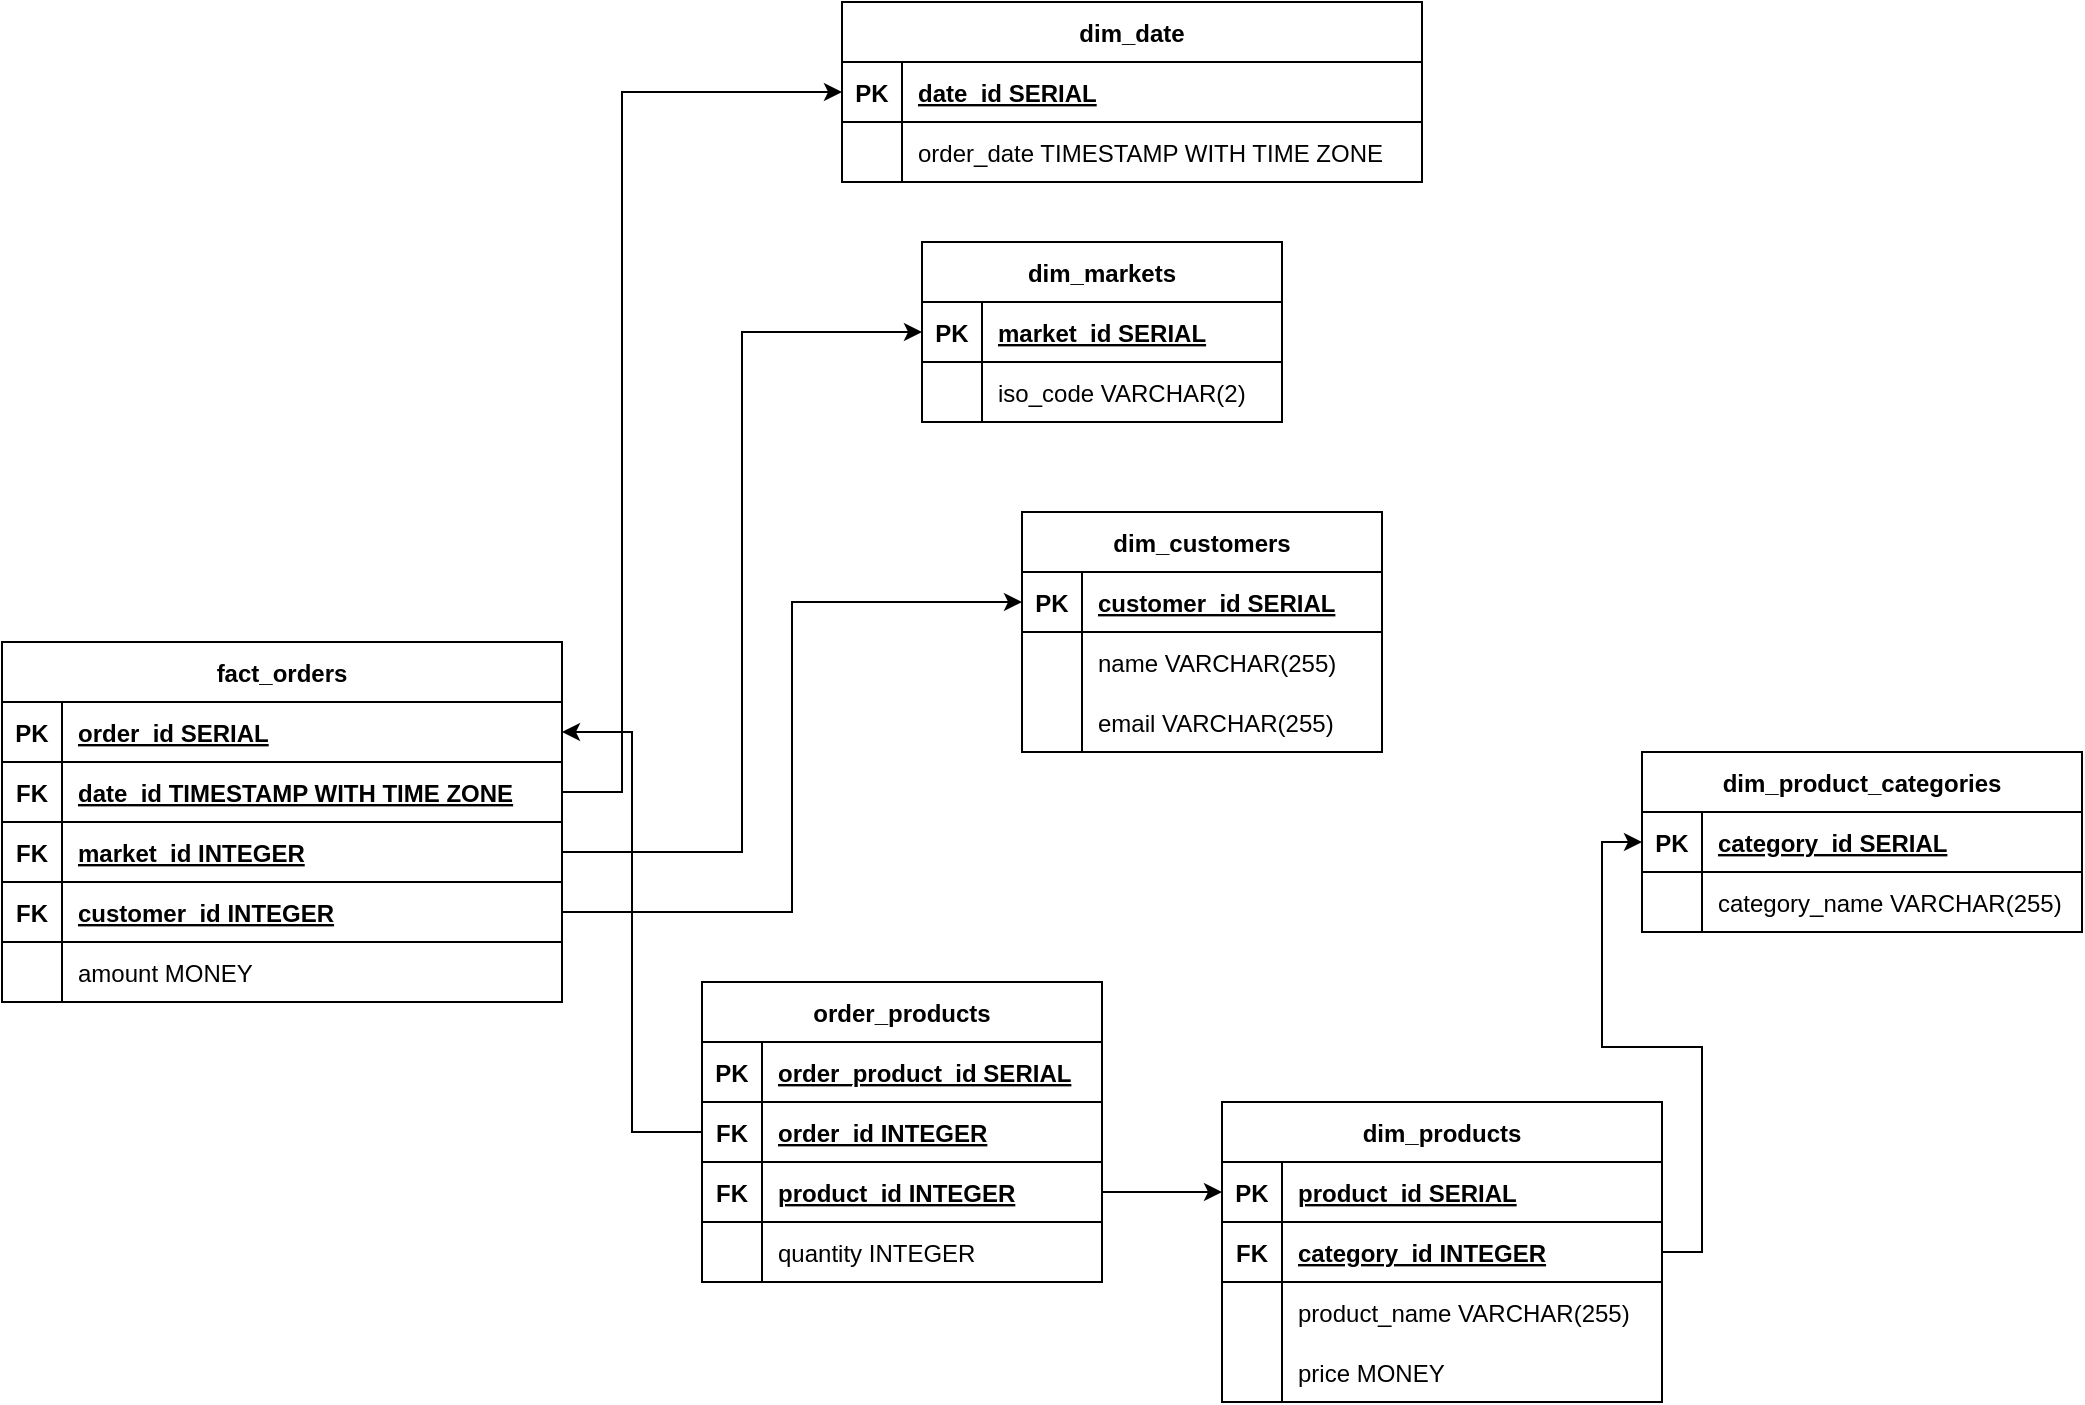 <mxfile version="23.1.1" type="device">
  <diagram id="XZgbwGNa7oJnOQkx7R82" name="Page-1">
    <mxGraphModel dx="2233" dy="589" grid="1" gridSize="10" guides="1" tooltips="1" connect="1" arrows="1" fold="1" page="1" pageScale="1" pageWidth="1100" pageHeight="850" math="0" shadow="0">
      <root>
        <mxCell id="0" />
        <mxCell id="1" parent="0" />
        <mxCell id="pxrLNf_T3DCZ3p7mx5f7-1" value="fact_orders" style="shape=table;startSize=30;container=1;collapsible=1;childLayout=tableLayout;fixedRows=1;rowLines=0;fontStyle=1;align=center;resizeLast=1;" vertex="1" parent="1">
          <mxGeometry x="-1070" y="385" width="280" height="180" as="geometry" />
        </mxCell>
        <mxCell id="pxrLNf_T3DCZ3p7mx5f7-77" style="shape=tableRow;horizontal=0;startSize=0;swimlaneHead=0;swimlaneBody=0;fillColor=none;collapsible=0;dropTarget=0;points=[[0,0.5],[1,0.5]];portConstraint=eastwest;strokeColor=inherit;top=0;left=0;right=0;bottom=1;" vertex="1" parent="pxrLNf_T3DCZ3p7mx5f7-1">
          <mxGeometry y="30" width="280" height="30" as="geometry" />
        </mxCell>
        <mxCell id="pxrLNf_T3DCZ3p7mx5f7-78" value="PK" style="shape=partialRectangle;overflow=hidden;connectable=0;fillColor=none;strokeColor=inherit;top=0;left=0;bottom=0;right=0;fontStyle=1;" vertex="1" parent="pxrLNf_T3DCZ3p7mx5f7-77">
          <mxGeometry width="30" height="30" as="geometry">
            <mxRectangle width="30" height="30" as="alternateBounds" />
          </mxGeometry>
        </mxCell>
        <mxCell id="pxrLNf_T3DCZ3p7mx5f7-79" value="order_id SERIAL" style="shape=partialRectangle;overflow=hidden;connectable=0;fillColor=none;align=left;strokeColor=inherit;top=0;left=0;bottom=0;right=0;spacingLeft=6;fontStyle=5;" vertex="1" parent="pxrLNf_T3DCZ3p7mx5f7-77">
          <mxGeometry x="30" width="250" height="30" as="geometry">
            <mxRectangle width="250" height="30" as="alternateBounds" />
          </mxGeometry>
        </mxCell>
        <mxCell id="pxrLNf_T3DCZ3p7mx5f7-2" value="" style="shape=tableRow;horizontal=0;startSize=0;swimlaneHead=0;swimlaneBody=0;fillColor=none;collapsible=0;dropTarget=0;points=[[0,0.5],[1,0.5]];portConstraint=eastwest;strokeColor=inherit;top=0;left=0;right=0;bottom=1;" vertex="1" parent="pxrLNf_T3DCZ3p7mx5f7-1">
          <mxGeometry y="60" width="280" height="30" as="geometry" />
        </mxCell>
        <mxCell id="pxrLNf_T3DCZ3p7mx5f7-3" value="FK" style="shape=partialRectangle;overflow=hidden;connectable=0;fillColor=none;strokeColor=inherit;top=0;left=0;bottom=0;right=0;fontStyle=1;" vertex="1" parent="pxrLNf_T3DCZ3p7mx5f7-2">
          <mxGeometry width="30" height="30" as="geometry">
            <mxRectangle width="30" height="30" as="alternateBounds" />
          </mxGeometry>
        </mxCell>
        <mxCell id="pxrLNf_T3DCZ3p7mx5f7-4" value="date_id TIMESTAMP WITH TIME ZONE" style="shape=partialRectangle;overflow=hidden;connectable=0;fillColor=none;align=left;strokeColor=inherit;top=0;left=0;bottom=0;right=0;spacingLeft=6;fontStyle=5;" vertex="1" parent="pxrLNf_T3DCZ3p7mx5f7-2">
          <mxGeometry x="30" width="250" height="30" as="geometry">
            <mxRectangle width="250" height="30" as="alternateBounds" />
          </mxGeometry>
        </mxCell>
        <mxCell id="pxrLNf_T3DCZ3p7mx5f7-5" value="" style="shape=tableRow;horizontal=0;startSize=0;swimlaneHead=0;swimlaneBody=0;fillColor=none;collapsible=0;dropTarget=0;points=[[0,0.5],[1,0.5]];portConstraint=eastwest;strokeColor=inherit;top=0;left=0;right=0;bottom=1;" vertex="1" parent="pxrLNf_T3DCZ3p7mx5f7-1">
          <mxGeometry y="90" width="280" height="30" as="geometry" />
        </mxCell>
        <mxCell id="pxrLNf_T3DCZ3p7mx5f7-6" value="FK" style="shape=partialRectangle;overflow=hidden;connectable=0;fillColor=none;strokeColor=inherit;top=0;left=0;bottom=0;right=0;fontStyle=1;" vertex="1" parent="pxrLNf_T3DCZ3p7mx5f7-5">
          <mxGeometry width="30" height="30" as="geometry">
            <mxRectangle width="30" height="30" as="alternateBounds" />
          </mxGeometry>
        </mxCell>
        <mxCell id="pxrLNf_T3DCZ3p7mx5f7-7" value="market_id INTEGER" style="shape=partialRectangle;overflow=hidden;connectable=0;fillColor=none;align=left;strokeColor=inherit;top=0;left=0;bottom=0;right=0;spacingLeft=6;fontStyle=5;" vertex="1" parent="pxrLNf_T3DCZ3p7mx5f7-5">
          <mxGeometry x="30" width="250" height="30" as="geometry">
            <mxRectangle width="250" height="30" as="alternateBounds" />
          </mxGeometry>
        </mxCell>
        <mxCell id="pxrLNf_T3DCZ3p7mx5f7-8" value="" style="shape=tableRow;horizontal=0;startSize=0;swimlaneHead=0;swimlaneBody=0;fillColor=none;collapsible=0;dropTarget=0;points=[[0,0.5],[1,0.5]];portConstraint=eastwest;strokeColor=inherit;top=0;left=0;right=0;bottom=1;" vertex="1" parent="pxrLNf_T3DCZ3p7mx5f7-1">
          <mxGeometry y="120" width="280" height="30" as="geometry" />
        </mxCell>
        <mxCell id="pxrLNf_T3DCZ3p7mx5f7-9" value="FK" style="shape=partialRectangle;overflow=hidden;connectable=0;fillColor=none;strokeColor=inherit;top=0;left=0;bottom=0;right=0;fontStyle=1;" vertex="1" parent="pxrLNf_T3DCZ3p7mx5f7-8">
          <mxGeometry width="30" height="30" as="geometry">
            <mxRectangle width="30" height="30" as="alternateBounds" />
          </mxGeometry>
        </mxCell>
        <mxCell id="pxrLNf_T3DCZ3p7mx5f7-10" value="customer_id INTEGER" style="shape=partialRectangle;overflow=hidden;connectable=0;fillColor=none;align=left;strokeColor=inherit;top=0;left=0;bottom=0;right=0;spacingLeft=6;fontStyle=5;" vertex="1" parent="pxrLNf_T3DCZ3p7mx5f7-8">
          <mxGeometry x="30" width="250" height="30" as="geometry">
            <mxRectangle width="250" height="30" as="alternateBounds" />
          </mxGeometry>
        </mxCell>
        <mxCell id="pxrLNf_T3DCZ3p7mx5f7-14" value="" style="shape=tableRow;horizontal=0;startSize=0;swimlaneHead=0;swimlaneBody=0;fillColor=none;collapsible=0;dropTarget=0;points=[[0,0.5],[1,0.5]];portConstraint=eastwest;strokeColor=inherit;top=0;left=0;right=0;bottom=0;" vertex="1" parent="pxrLNf_T3DCZ3p7mx5f7-1">
          <mxGeometry y="150" width="280" height="30" as="geometry" />
        </mxCell>
        <mxCell id="pxrLNf_T3DCZ3p7mx5f7-15" value="" style="shape=partialRectangle;overflow=hidden;connectable=0;fillColor=none;strokeColor=inherit;top=0;left=0;bottom=0;right=0;" vertex="1" parent="pxrLNf_T3DCZ3p7mx5f7-14">
          <mxGeometry width="30" height="30" as="geometry">
            <mxRectangle width="30" height="30" as="alternateBounds" />
          </mxGeometry>
        </mxCell>
        <mxCell id="pxrLNf_T3DCZ3p7mx5f7-16" value="amount MONEY" style="shape=partialRectangle;overflow=hidden;connectable=0;fillColor=none;align=left;strokeColor=inherit;top=0;left=0;bottom=0;right=0;spacingLeft=6;" vertex="1" parent="pxrLNf_T3DCZ3p7mx5f7-14">
          <mxGeometry x="30" width="250" height="30" as="geometry">
            <mxRectangle width="250" height="30" as="alternateBounds" />
          </mxGeometry>
        </mxCell>
        <mxCell id="pxrLNf_T3DCZ3p7mx5f7-17" value="dim_date" style="shape=table;startSize=30;container=1;collapsible=1;childLayout=tableLayout;fixedRows=1;rowLines=0;fontStyle=1;align=center;resizeLast=1;" vertex="1" parent="1">
          <mxGeometry x="-650" y="65" width="290" height="90" as="geometry" />
        </mxCell>
        <mxCell id="pxrLNf_T3DCZ3p7mx5f7-18" value="" style="shape=tableRow;horizontal=0;startSize=0;swimlaneHead=0;swimlaneBody=0;fillColor=none;collapsible=0;dropTarget=0;points=[[0,0.5],[1,0.5]];portConstraint=eastwest;strokeColor=inherit;top=0;left=0;right=0;bottom=1;" vertex="1" parent="pxrLNf_T3DCZ3p7mx5f7-17">
          <mxGeometry y="30" width="290" height="30" as="geometry" />
        </mxCell>
        <mxCell id="pxrLNf_T3DCZ3p7mx5f7-19" value="PK" style="shape=partialRectangle;overflow=hidden;connectable=0;fillColor=none;strokeColor=inherit;top=0;left=0;bottom=0;right=0;fontStyle=1;" vertex="1" parent="pxrLNf_T3DCZ3p7mx5f7-18">
          <mxGeometry width="30" height="30" as="geometry">
            <mxRectangle width="30" height="30" as="alternateBounds" />
          </mxGeometry>
        </mxCell>
        <mxCell id="pxrLNf_T3DCZ3p7mx5f7-20" value="date_id SERIAL " style="shape=partialRectangle;overflow=hidden;connectable=0;fillColor=none;align=left;strokeColor=inherit;top=0;left=0;bottom=0;right=0;spacingLeft=6;fontStyle=5;" vertex="1" parent="pxrLNf_T3DCZ3p7mx5f7-18">
          <mxGeometry x="30" width="260" height="30" as="geometry">
            <mxRectangle width="260" height="30" as="alternateBounds" />
          </mxGeometry>
        </mxCell>
        <mxCell id="pxrLNf_T3DCZ3p7mx5f7-21" value="" style="shape=tableRow;horizontal=0;startSize=0;swimlaneHead=0;swimlaneBody=0;fillColor=none;collapsible=0;dropTarget=0;points=[[0,0.5],[1,0.5]];portConstraint=eastwest;strokeColor=inherit;top=0;left=0;right=0;bottom=0;" vertex="1" parent="pxrLNf_T3DCZ3p7mx5f7-17">
          <mxGeometry y="60" width="290" height="30" as="geometry" />
        </mxCell>
        <mxCell id="pxrLNf_T3DCZ3p7mx5f7-22" value="" style="shape=partialRectangle;overflow=hidden;connectable=0;fillColor=none;strokeColor=inherit;top=0;left=0;bottom=0;right=0;" vertex="1" parent="pxrLNf_T3DCZ3p7mx5f7-21">
          <mxGeometry width="30" height="30" as="geometry">
            <mxRectangle width="30" height="30" as="alternateBounds" />
          </mxGeometry>
        </mxCell>
        <mxCell id="pxrLNf_T3DCZ3p7mx5f7-23" value="order_date TIMESTAMP WITH TIME ZONE" style="shape=partialRectangle;overflow=hidden;connectable=0;fillColor=none;align=left;strokeColor=inherit;top=0;left=0;bottom=0;right=0;spacingLeft=6;" vertex="1" parent="pxrLNf_T3DCZ3p7mx5f7-21">
          <mxGeometry x="30" width="260" height="30" as="geometry">
            <mxRectangle width="260" height="30" as="alternateBounds" />
          </mxGeometry>
        </mxCell>
        <mxCell id="pxrLNf_T3DCZ3p7mx5f7-24" value="dim_products" style="shape=table;startSize=30;container=1;collapsible=1;childLayout=tableLayout;fixedRows=1;rowLines=0;fontStyle=1;align=center;resizeLast=1;" vertex="1" parent="1">
          <mxGeometry x="-460" y="615" width="220" height="150" as="geometry" />
        </mxCell>
        <mxCell id="pxrLNf_T3DCZ3p7mx5f7-80" style="shape=tableRow;horizontal=0;startSize=0;swimlaneHead=0;swimlaneBody=0;fillColor=none;collapsible=0;dropTarget=0;points=[[0,0.5],[1,0.5]];portConstraint=eastwest;strokeColor=inherit;top=0;left=0;right=0;bottom=1;" vertex="1" parent="pxrLNf_T3DCZ3p7mx5f7-24">
          <mxGeometry y="30" width="220" height="30" as="geometry" />
        </mxCell>
        <mxCell id="pxrLNf_T3DCZ3p7mx5f7-81" value="PK" style="shape=partialRectangle;overflow=hidden;connectable=0;fillColor=none;strokeColor=inherit;top=0;left=0;bottom=0;right=0;fontStyle=1;" vertex="1" parent="pxrLNf_T3DCZ3p7mx5f7-80">
          <mxGeometry width="30" height="30" as="geometry">
            <mxRectangle width="30" height="30" as="alternateBounds" />
          </mxGeometry>
        </mxCell>
        <mxCell id="pxrLNf_T3DCZ3p7mx5f7-82" value="product_id SERIAL" style="shape=partialRectangle;overflow=hidden;connectable=0;fillColor=none;align=left;strokeColor=inherit;top=0;left=0;bottom=0;right=0;spacingLeft=6;fontStyle=5;" vertex="1" parent="pxrLNf_T3DCZ3p7mx5f7-80">
          <mxGeometry x="30" width="190" height="30" as="geometry">
            <mxRectangle width="190" height="30" as="alternateBounds" />
          </mxGeometry>
        </mxCell>
        <mxCell id="pxrLNf_T3DCZ3p7mx5f7-25" value="" style="shape=tableRow;horizontal=0;startSize=0;swimlaneHead=0;swimlaneBody=0;fillColor=none;collapsible=0;dropTarget=0;points=[[0,0.5],[1,0.5]];portConstraint=eastwest;strokeColor=inherit;top=0;left=0;right=0;bottom=1;" vertex="1" parent="pxrLNf_T3DCZ3p7mx5f7-24">
          <mxGeometry y="60" width="220" height="30" as="geometry" />
        </mxCell>
        <mxCell id="pxrLNf_T3DCZ3p7mx5f7-26" value="FK" style="shape=partialRectangle;overflow=hidden;connectable=0;fillColor=none;strokeColor=inherit;top=0;left=0;bottom=0;right=0;fontStyle=1;" vertex="1" parent="pxrLNf_T3DCZ3p7mx5f7-25">
          <mxGeometry width="30" height="30" as="geometry">
            <mxRectangle width="30" height="30" as="alternateBounds" />
          </mxGeometry>
        </mxCell>
        <mxCell id="pxrLNf_T3DCZ3p7mx5f7-27" value="category_id INTEGER" style="shape=partialRectangle;overflow=hidden;connectable=0;fillColor=none;align=left;strokeColor=inherit;top=0;left=0;bottom=0;right=0;spacingLeft=6;fontStyle=5;" vertex="1" parent="pxrLNf_T3DCZ3p7mx5f7-25">
          <mxGeometry x="30" width="190" height="30" as="geometry">
            <mxRectangle width="190" height="30" as="alternateBounds" />
          </mxGeometry>
        </mxCell>
        <mxCell id="pxrLNf_T3DCZ3p7mx5f7-31" value="" style="shape=tableRow;horizontal=0;startSize=0;swimlaneHead=0;swimlaneBody=0;fillColor=none;collapsible=0;dropTarget=0;points=[[0,0.5],[1,0.5]];portConstraint=eastwest;strokeColor=inherit;top=0;left=0;right=0;bottom=0;" vertex="1" parent="pxrLNf_T3DCZ3p7mx5f7-24">
          <mxGeometry y="90" width="220" height="30" as="geometry" />
        </mxCell>
        <mxCell id="pxrLNf_T3DCZ3p7mx5f7-32" value="" style="shape=partialRectangle;overflow=hidden;connectable=0;fillColor=none;strokeColor=inherit;top=0;left=0;bottom=0;right=0;" vertex="1" parent="pxrLNf_T3DCZ3p7mx5f7-31">
          <mxGeometry width="30" height="30" as="geometry">
            <mxRectangle width="30" height="30" as="alternateBounds" />
          </mxGeometry>
        </mxCell>
        <mxCell id="pxrLNf_T3DCZ3p7mx5f7-33" value="product_name VARCHAR(255)" style="shape=partialRectangle;overflow=hidden;connectable=0;fillColor=none;align=left;strokeColor=inherit;top=0;left=0;bottom=0;right=0;spacingLeft=6;" vertex="1" parent="pxrLNf_T3DCZ3p7mx5f7-31">
          <mxGeometry x="30" width="190" height="30" as="geometry">
            <mxRectangle width="190" height="30" as="alternateBounds" />
          </mxGeometry>
        </mxCell>
        <mxCell id="pxrLNf_T3DCZ3p7mx5f7-34" value="" style="shape=tableRow;horizontal=0;startSize=0;swimlaneHead=0;swimlaneBody=0;fillColor=none;collapsible=0;dropTarget=0;points=[[0,0.5],[1,0.5]];portConstraint=eastwest;strokeColor=inherit;top=0;left=0;right=0;bottom=0;" vertex="1" parent="pxrLNf_T3DCZ3p7mx5f7-24">
          <mxGeometry y="120" width="220" height="30" as="geometry" />
        </mxCell>
        <mxCell id="pxrLNf_T3DCZ3p7mx5f7-35" value="" style="shape=partialRectangle;overflow=hidden;connectable=0;fillColor=none;strokeColor=inherit;top=0;left=0;bottom=0;right=0;" vertex="1" parent="pxrLNf_T3DCZ3p7mx5f7-34">
          <mxGeometry width="30" height="30" as="geometry">
            <mxRectangle width="30" height="30" as="alternateBounds" />
          </mxGeometry>
        </mxCell>
        <mxCell id="pxrLNf_T3DCZ3p7mx5f7-36" value="price MONEY" style="shape=partialRectangle;overflow=hidden;connectable=0;fillColor=none;align=left;strokeColor=inherit;top=0;left=0;bottom=0;right=0;spacingLeft=6;" vertex="1" parent="pxrLNf_T3DCZ3p7mx5f7-34">
          <mxGeometry x="30" width="190" height="30" as="geometry">
            <mxRectangle width="190" height="30" as="alternateBounds" />
          </mxGeometry>
        </mxCell>
        <mxCell id="pxrLNf_T3DCZ3p7mx5f7-37" value="order_products" style="shape=table;startSize=30;container=1;collapsible=1;childLayout=tableLayout;fixedRows=1;rowLines=0;fontStyle=1;align=center;resizeLast=1;" vertex="1" parent="1">
          <mxGeometry x="-720" y="555" width="200" height="150" as="geometry" />
        </mxCell>
        <mxCell id="pxrLNf_T3DCZ3p7mx5f7-83" style="shape=tableRow;horizontal=0;startSize=0;swimlaneHead=0;swimlaneBody=0;fillColor=none;collapsible=0;dropTarget=0;points=[[0,0.5],[1,0.5]];portConstraint=eastwest;strokeColor=inherit;top=0;left=0;right=0;bottom=1;" vertex="1" parent="pxrLNf_T3DCZ3p7mx5f7-37">
          <mxGeometry y="30" width="200" height="30" as="geometry" />
        </mxCell>
        <mxCell id="pxrLNf_T3DCZ3p7mx5f7-84" value="PK" style="shape=partialRectangle;overflow=hidden;connectable=0;fillColor=none;strokeColor=inherit;top=0;left=0;bottom=0;right=0;fontStyle=1;" vertex="1" parent="pxrLNf_T3DCZ3p7mx5f7-83">
          <mxGeometry width="30" height="30" as="geometry">
            <mxRectangle width="30" height="30" as="alternateBounds" />
          </mxGeometry>
        </mxCell>
        <mxCell id="pxrLNf_T3DCZ3p7mx5f7-85" value="order_product_id SERIAL" style="shape=partialRectangle;overflow=hidden;connectable=0;fillColor=none;align=left;strokeColor=inherit;top=0;left=0;bottom=0;right=0;spacingLeft=6;fontStyle=5;" vertex="1" parent="pxrLNf_T3DCZ3p7mx5f7-83">
          <mxGeometry x="30" width="170" height="30" as="geometry">
            <mxRectangle width="170" height="30" as="alternateBounds" />
          </mxGeometry>
        </mxCell>
        <mxCell id="pxrLNf_T3DCZ3p7mx5f7-41" value="" style="shape=tableRow;horizontal=0;startSize=0;swimlaneHead=0;swimlaneBody=0;fillColor=none;collapsible=0;dropTarget=0;points=[[0,0.5],[1,0.5]];portConstraint=eastwest;strokeColor=inherit;top=0;left=0;right=0;bottom=1;" vertex="1" parent="pxrLNf_T3DCZ3p7mx5f7-37">
          <mxGeometry y="60" width="200" height="30" as="geometry" />
        </mxCell>
        <mxCell id="pxrLNf_T3DCZ3p7mx5f7-42" value="FK" style="shape=partialRectangle;overflow=hidden;connectable=0;fillColor=none;strokeColor=inherit;top=0;left=0;bottom=0;right=0;fontStyle=1;" vertex="1" parent="pxrLNf_T3DCZ3p7mx5f7-41">
          <mxGeometry width="30" height="30" as="geometry">
            <mxRectangle width="30" height="30" as="alternateBounds" />
          </mxGeometry>
        </mxCell>
        <mxCell id="pxrLNf_T3DCZ3p7mx5f7-43" value="order_id INTEGER" style="shape=partialRectangle;overflow=hidden;connectable=0;fillColor=none;align=left;strokeColor=inherit;top=0;left=0;bottom=0;right=0;spacingLeft=6;fontStyle=5;" vertex="1" parent="pxrLNf_T3DCZ3p7mx5f7-41">
          <mxGeometry x="30" width="170" height="30" as="geometry">
            <mxRectangle width="170" height="30" as="alternateBounds" />
          </mxGeometry>
        </mxCell>
        <mxCell id="pxrLNf_T3DCZ3p7mx5f7-44" value="" style="shape=tableRow;horizontal=0;startSize=0;swimlaneHead=0;swimlaneBody=0;fillColor=none;collapsible=0;dropTarget=0;points=[[0,0.5],[1,0.5]];portConstraint=eastwest;strokeColor=inherit;top=0;left=0;right=0;bottom=1;" vertex="1" parent="pxrLNf_T3DCZ3p7mx5f7-37">
          <mxGeometry y="90" width="200" height="30" as="geometry" />
        </mxCell>
        <mxCell id="pxrLNf_T3DCZ3p7mx5f7-45" value="FK" style="shape=partialRectangle;overflow=hidden;connectable=0;fillColor=none;strokeColor=inherit;top=0;left=0;bottom=0;right=0;fontStyle=1;" vertex="1" parent="pxrLNf_T3DCZ3p7mx5f7-44">
          <mxGeometry width="30" height="30" as="geometry">
            <mxRectangle width="30" height="30" as="alternateBounds" />
          </mxGeometry>
        </mxCell>
        <mxCell id="pxrLNf_T3DCZ3p7mx5f7-46" value="product_id INTEGER" style="shape=partialRectangle;overflow=hidden;connectable=0;fillColor=none;align=left;strokeColor=inherit;top=0;left=0;bottom=0;right=0;spacingLeft=6;fontStyle=5;" vertex="1" parent="pxrLNf_T3DCZ3p7mx5f7-44">
          <mxGeometry x="30" width="170" height="30" as="geometry">
            <mxRectangle width="170" height="30" as="alternateBounds" />
          </mxGeometry>
        </mxCell>
        <mxCell id="pxrLNf_T3DCZ3p7mx5f7-47" value="" style="shape=tableRow;horizontal=0;startSize=0;swimlaneHead=0;swimlaneBody=0;fillColor=none;collapsible=0;dropTarget=0;points=[[0,0.5],[1,0.5]];portConstraint=eastwest;strokeColor=inherit;top=0;left=0;right=0;bottom=0;" vertex="1" parent="pxrLNf_T3DCZ3p7mx5f7-37">
          <mxGeometry y="120" width="200" height="30" as="geometry" />
        </mxCell>
        <mxCell id="pxrLNf_T3DCZ3p7mx5f7-48" value="" style="shape=partialRectangle;overflow=hidden;connectable=0;fillColor=none;strokeColor=inherit;top=0;left=0;bottom=0;right=0;" vertex="1" parent="pxrLNf_T3DCZ3p7mx5f7-47">
          <mxGeometry width="30" height="30" as="geometry">
            <mxRectangle width="30" height="30" as="alternateBounds" />
          </mxGeometry>
        </mxCell>
        <mxCell id="pxrLNf_T3DCZ3p7mx5f7-49" value="quantity INTEGER" style="shape=partialRectangle;overflow=hidden;connectable=0;fillColor=none;align=left;strokeColor=inherit;top=0;left=0;bottom=0;right=0;spacingLeft=6;" vertex="1" parent="pxrLNf_T3DCZ3p7mx5f7-47">
          <mxGeometry x="30" width="170" height="30" as="geometry">
            <mxRectangle width="170" height="30" as="alternateBounds" />
          </mxGeometry>
        </mxCell>
        <mxCell id="pxrLNf_T3DCZ3p7mx5f7-50" value="dim_product_categories" style="shape=table;startSize=30;container=1;collapsible=1;childLayout=tableLayout;fixedRows=1;rowLines=0;fontStyle=1;align=center;resizeLast=1;" vertex="1" parent="1">
          <mxGeometry x="-250" y="440" width="220" height="90" as="geometry" />
        </mxCell>
        <mxCell id="pxrLNf_T3DCZ3p7mx5f7-51" value="" style="shape=tableRow;horizontal=0;startSize=0;swimlaneHead=0;swimlaneBody=0;fillColor=none;collapsible=0;dropTarget=0;points=[[0,0.5],[1,0.5]];portConstraint=eastwest;strokeColor=inherit;top=0;left=0;right=0;bottom=1;" vertex="1" parent="pxrLNf_T3DCZ3p7mx5f7-50">
          <mxGeometry y="30" width="220" height="30" as="geometry" />
        </mxCell>
        <mxCell id="pxrLNf_T3DCZ3p7mx5f7-52" value="PK" style="shape=partialRectangle;overflow=hidden;connectable=0;fillColor=none;strokeColor=inherit;top=0;left=0;bottom=0;right=0;fontStyle=1;" vertex="1" parent="pxrLNf_T3DCZ3p7mx5f7-51">
          <mxGeometry width="30" height="30" as="geometry">
            <mxRectangle width="30" height="30" as="alternateBounds" />
          </mxGeometry>
        </mxCell>
        <mxCell id="pxrLNf_T3DCZ3p7mx5f7-53" value="category_id SERIAL " style="shape=partialRectangle;overflow=hidden;connectable=0;fillColor=none;align=left;strokeColor=inherit;top=0;left=0;bottom=0;right=0;spacingLeft=6;fontStyle=5;" vertex="1" parent="pxrLNf_T3DCZ3p7mx5f7-51">
          <mxGeometry x="30" width="190" height="30" as="geometry">
            <mxRectangle width="190" height="30" as="alternateBounds" />
          </mxGeometry>
        </mxCell>
        <mxCell id="pxrLNf_T3DCZ3p7mx5f7-54" value="" style="shape=tableRow;horizontal=0;startSize=0;swimlaneHead=0;swimlaneBody=0;fillColor=none;collapsible=0;dropTarget=0;points=[[0,0.5],[1,0.5]];portConstraint=eastwest;strokeColor=inherit;top=0;left=0;right=0;bottom=0;" vertex="1" parent="pxrLNf_T3DCZ3p7mx5f7-50">
          <mxGeometry y="60" width="220" height="30" as="geometry" />
        </mxCell>
        <mxCell id="pxrLNf_T3DCZ3p7mx5f7-55" value="" style="shape=partialRectangle;overflow=hidden;connectable=0;fillColor=none;strokeColor=inherit;top=0;left=0;bottom=0;right=0;" vertex="1" parent="pxrLNf_T3DCZ3p7mx5f7-54">
          <mxGeometry width="30" height="30" as="geometry">
            <mxRectangle width="30" height="30" as="alternateBounds" />
          </mxGeometry>
        </mxCell>
        <mxCell id="pxrLNf_T3DCZ3p7mx5f7-56" value="category_name VARCHAR(255)" style="shape=partialRectangle;overflow=hidden;connectable=0;fillColor=none;align=left;strokeColor=inherit;top=0;left=0;bottom=0;right=0;spacingLeft=6;" vertex="1" parent="pxrLNf_T3DCZ3p7mx5f7-54">
          <mxGeometry x="30" width="190" height="30" as="geometry">
            <mxRectangle width="190" height="30" as="alternateBounds" />
          </mxGeometry>
        </mxCell>
        <mxCell id="pxrLNf_T3DCZ3p7mx5f7-57" value="dim_customers" style="shape=table;startSize=30;container=1;collapsible=1;childLayout=tableLayout;fixedRows=1;rowLines=0;fontStyle=1;align=center;resizeLast=1;" vertex="1" parent="1">
          <mxGeometry x="-560" y="320" width="180" height="120" as="geometry" />
        </mxCell>
        <mxCell id="pxrLNf_T3DCZ3p7mx5f7-58" value="" style="shape=tableRow;horizontal=0;startSize=0;swimlaneHead=0;swimlaneBody=0;fillColor=none;collapsible=0;dropTarget=0;points=[[0,0.5],[1,0.5]];portConstraint=eastwest;strokeColor=inherit;top=0;left=0;right=0;bottom=1;" vertex="1" parent="pxrLNf_T3DCZ3p7mx5f7-57">
          <mxGeometry y="30" width="180" height="30" as="geometry" />
        </mxCell>
        <mxCell id="pxrLNf_T3DCZ3p7mx5f7-59" value="PK" style="shape=partialRectangle;overflow=hidden;connectable=0;fillColor=none;strokeColor=inherit;top=0;left=0;bottom=0;right=0;fontStyle=1;" vertex="1" parent="pxrLNf_T3DCZ3p7mx5f7-58">
          <mxGeometry width="30" height="30" as="geometry">
            <mxRectangle width="30" height="30" as="alternateBounds" />
          </mxGeometry>
        </mxCell>
        <mxCell id="pxrLNf_T3DCZ3p7mx5f7-60" value="customer_id SERIAL " style="shape=partialRectangle;overflow=hidden;connectable=0;fillColor=none;align=left;strokeColor=inherit;top=0;left=0;bottom=0;right=0;spacingLeft=6;fontStyle=5;" vertex="1" parent="pxrLNf_T3DCZ3p7mx5f7-58">
          <mxGeometry x="30" width="150" height="30" as="geometry">
            <mxRectangle width="150" height="30" as="alternateBounds" />
          </mxGeometry>
        </mxCell>
        <mxCell id="pxrLNf_T3DCZ3p7mx5f7-61" value="" style="shape=tableRow;horizontal=0;startSize=0;swimlaneHead=0;swimlaneBody=0;fillColor=none;collapsible=0;dropTarget=0;points=[[0,0.5],[1,0.5]];portConstraint=eastwest;strokeColor=inherit;top=0;left=0;right=0;bottom=0;" vertex="1" parent="pxrLNf_T3DCZ3p7mx5f7-57">
          <mxGeometry y="60" width="180" height="30" as="geometry" />
        </mxCell>
        <mxCell id="pxrLNf_T3DCZ3p7mx5f7-62" value="" style="shape=partialRectangle;overflow=hidden;connectable=0;fillColor=none;strokeColor=inherit;top=0;left=0;bottom=0;right=0;" vertex="1" parent="pxrLNf_T3DCZ3p7mx5f7-61">
          <mxGeometry width="30" height="30" as="geometry">
            <mxRectangle width="30" height="30" as="alternateBounds" />
          </mxGeometry>
        </mxCell>
        <mxCell id="pxrLNf_T3DCZ3p7mx5f7-63" value="name VARCHAR(255)" style="shape=partialRectangle;overflow=hidden;connectable=0;fillColor=none;align=left;strokeColor=inherit;top=0;left=0;bottom=0;right=0;spacingLeft=6;" vertex="1" parent="pxrLNf_T3DCZ3p7mx5f7-61">
          <mxGeometry x="30" width="150" height="30" as="geometry">
            <mxRectangle width="150" height="30" as="alternateBounds" />
          </mxGeometry>
        </mxCell>
        <mxCell id="pxrLNf_T3DCZ3p7mx5f7-64" value="" style="shape=tableRow;horizontal=0;startSize=0;swimlaneHead=0;swimlaneBody=0;fillColor=none;collapsible=0;dropTarget=0;points=[[0,0.5],[1,0.5]];portConstraint=eastwest;strokeColor=inherit;top=0;left=0;right=0;bottom=0;" vertex="1" parent="pxrLNf_T3DCZ3p7mx5f7-57">
          <mxGeometry y="90" width="180" height="30" as="geometry" />
        </mxCell>
        <mxCell id="pxrLNf_T3DCZ3p7mx5f7-65" value="" style="shape=partialRectangle;overflow=hidden;connectable=0;fillColor=none;strokeColor=inherit;top=0;left=0;bottom=0;right=0;" vertex="1" parent="pxrLNf_T3DCZ3p7mx5f7-64">
          <mxGeometry width="30" height="30" as="geometry">
            <mxRectangle width="30" height="30" as="alternateBounds" />
          </mxGeometry>
        </mxCell>
        <mxCell id="pxrLNf_T3DCZ3p7mx5f7-66" value="email VARCHAR(255)" style="shape=partialRectangle;overflow=hidden;connectable=0;fillColor=none;align=left;strokeColor=inherit;top=0;left=0;bottom=0;right=0;spacingLeft=6;" vertex="1" parent="pxrLNf_T3DCZ3p7mx5f7-64">
          <mxGeometry x="30" width="150" height="30" as="geometry">
            <mxRectangle width="150" height="30" as="alternateBounds" />
          </mxGeometry>
        </mxCell>
        <mxCell id="pxrLNf_T3DCZ3p7mx5f7-67" value="dim_markets" style="shape=table;startSize=30;container=1;collapsible=1;childLayout=tableLayout;fixedRows=1;rowLines=0;fontStyle=1;align=center;resizeLast=1;" vertex="1" parent="1">
          <mxGeometry x="-610" y="185" width="180" height="90" as="geometry" />
        </mxCell>
        <mxCell id="pxrLNf_T3DCZ3p7mx5f7-68" value="" style="shape=tableRow;horizontal=0;startSize=0;swimlaneHead=0;swimlaneBody=0;fillColor=none;collapsible=0;dropTarget=0;points=[[0,0.5],[1,0.5]];portConstraint=eastwest;strokeColor=inherit;top=0;left=0;right=0;bottom=1;" vertex="1" parent="pxrLNf_T3DCZ3p7mx5f7-67">
          <mxGeometry y="30" width="180" height="30" as="geometry" />
        </mxCell>
        <mxCell id="pxrLNf_T3DCZ3p7mx5f7-69" value="PK" style="shape=partialRectangle;overflow=hidden;connectable=0;fillColor=none;strokeColor=inherit;top=0;left=0;bottom=0;right=0;fontStyle=1;" vertex="1" parent="pxrLNf_T3DCZ3p7mx5f7-68">
          <mxGeometry width="30" height="30" as="geometry">
            <mxRectangle width="30" height="30" as="alternateBounds" />
          </mxGeometry>
        </mxCell>
        <mxCell id="pxrLNf_T3DCZ3p7mx5f7-70" value="market_id SERIAL " style="shape=partialRectangle;overflow=hidden;connectable=0;fillColor=none;align=left;strokeColor=inherit;top=0;left=0;bottom=0;right=0;spacingLeft=6;fontStyle=5;" vertex="1" parent="pxrLNf_T3DCZ3p7mx5f7-68">
          <mxGeometry x="30" width="150" height="30" as="geometry">
            <mxRectangle width="150" height="30" as="alternateBounds" />
          </mxGeometry>
        </mxCell>
        <mxCell id="pxrLNf_T3DCZ3p7mx5f7-71" value="" style="shape=tableRow;horizontal=0;startSize=0;swimlaneHead=0;swimlaneBody=0;fillColor=none;collapsible=0;dropTarget=0;points=[[0,0.5],[1,0.5]];portConstraint=eastwest;strokeColor=inherit;top=0;left=0;right=0;bottom=0;" vertex="1" parent="pxrLNf_T3DCZ3p7mx5f7-67">
          <mxGeometry y="60" width="180" height="30" as="geometry" />
        </mxCell>
        <mxCell id="pxrLNf_T3DCZ3p7mx5f7-72" value="" style="shape=partialRectangle;overflow=hidden;connectable=0;fillColor=none;strokeColor=inherit;top=0;left=0;bottom=0;right=0;" vertex="1" parent="pxrLNf_T3DCZ3p7mx5f7-71">
          <mxGeometry width="30" height="30" as="geometry">
            <mxRectangle width="30" height="30" as="alternateBounds" />
          </mxGeometry>
        </mxCell>
        <mxCell id="pxrLNf_T3DCZ3p7mx5f7-73" value="iso_code VARCHAR(2)" style="shape=partialRectangle;overflow=hidden;connectable=0;fillColor=none;align=left;strokeColor=inherit;top=0;left=0;bottom=0;right=0;spacingLeft=6;" vertex="1" parent="pxrLNf_T3DCZ3p7mx5f7-71">
          <mxGeometry x="30" width="150" height="30" as="geometry">
            <mxRectangle width="150" height="30" as="alternateBounds" />
          </mxGeometry>
        </mxCell>
        <mxCell id="pxrLNf_T3DCZ3p7mx5f7-86" style="edgeStyle=orthogonalEdgeStyle;rounded=0;orthogonalLoop=1;jettySize=auto;html=1;" edge="1" parent="1" source="pxrLNf_T3DCZ3p7mx5f7-2" target="pxrLNf_T3DCZ3p7mx5f7-18">
          <mxGeometry relative="1" as="geometry">
            <Array as="points">
              <mxPoint x="-760" y="460" />
              <mxPoint x="-760" y="110" />
            </Array>
          </mxGeometry>
        </mxCell>
        <mxCell id="pxrLNf_T3DCZ3p7mx5f7-87" style="edgeStyle=orthogonalEdgeStyle;rounded=0;orthogonalLoop=1;jettySize=auto;html=1;" edge="1" parent="1" source="pxrLNf_T3DCZ3p7mx5f7-5" target="pxrLNf_T3DCZ3p7mx5f7-68">
          <mxGeometry relative="1" as="geometry" />
        </mxCell>
        <mxCell id="pxrLNf_T3DCZ3p7mx5f7-88" style="edgeStyle=orthogonalEdgeStyle;rounded=0;orthogonalLoop=1;jettySize=auto;html=1;" edge="1" parent="1" source="pxrLNf_T3DCZ3p7mx5f7-8" target="pxrLNf_T3DCZ3p7mx5f7-58">
          <mxGeometry relative="1" as="geometry" />
        </mxCell>
        <mxCell id="pxrLNf_T3DCZ3p7mx5f7-89" style="edgeStyle=orthogonalEdgeStyle;rounded=0;orthogonalLoop=1;jettySize=auto;html=1;entryX=0;entryY=0.5;entryDx=0;entryDy=0;" edge="1" parent="1" source="pxrLNf_T3DCZ3p7mx5f7-25" target="pxrLNf_T3DCZ3p7mx5f7-51">
          <mxGeometry relative="1" as="geometry" />
        </mxCell>
        <mxCell id="pxrLNf_T3DCZ3p7mx5f7-91" style="edgeStyle=orthogonalEdgeStyle;rounded=0;orthogonalLoop=1;jettySize=auto;html=1;entryX=1;entryY=0.5;entryDx=0;entryDy=0;" edge="1" parent="1" source="pxrLNf_T3DCZ3p7mx5f7-41" target="pxrLNf_T3DCZ3p7mx5f7-77">
          <mxGeometry relative="1" as="geometry" />
        </mxCell>
        <mxCell id="pxrLNf_T3DCZ3p7mx5f7-92" style="edgeStyle=orthogonalEdgeStyle;rounded=0;orthogonalLoop=1;jettySize=auto;html=1;" edge="1" parent="1" source="pxrLNf_T3DCZ3p7mx5f7-44" target="pxrLNf_T3DCZ3p7mx5f7-80">
          <mxGeometry relative="1" as="geometry" />
        </mxCell>
      </root>
    </mxGraphModel>
  </diagram>
</mxfile>
